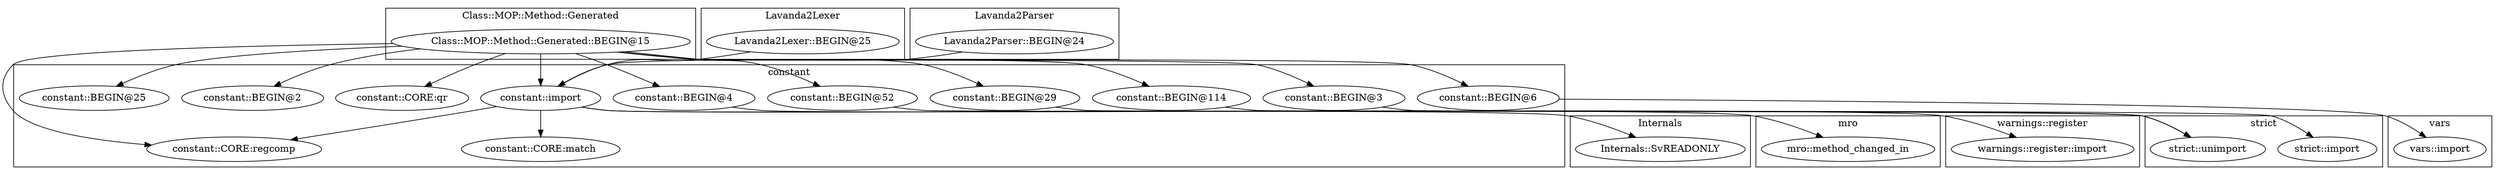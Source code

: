 digraph {
graph [overlap=false]
subgraph cluster_Internals {
	label="Internals";
	"Internals::SvREADONLY";
}
subgraph cluster_Class_MOP_Method_Generated {
	label="Class::MOP::Method::Generated";
	"Class::MOP::Method::Generated::BEGIN@15";
}
subgraph cluster_vars {
	label="vars";
	"vars::import";
}
subgraph cluster_strict {
	label="strict";
	"strict::import";
	"strict::unimport";
}
subgraph cluster_constant {
	label="constant";
	"constant::import";
	"constant::BEGIN@4";
	"constant::BEGIN@3";
	"constant::BEGIN@114";
	"constant::BEGIN@25";
	"constant::BEGIN@29";
	"constant::BEGIN@52";
	"constant::CORE:regcomp";
	"constant::CORE:qr";
	"constant::BEGIN@2";
	"constant::CORE:match";
	"constant::BEGIN@6";
}
subgraph cluster_mro {
	label="mro";
	"mro::method_changed_in";
}
subgraph cluster_Lavanda2Lexer {
	label="Lavanda2Lexer";
	"Lavanda2Lexer::BEGIN@25";
}
subgraph cluster_Lavanda2Parser {
	label="Lavanda2Parser";
	"Lavanda2Parser::BEGIN@24";
}
subgraph cluster_warnings_register {
	label="warnings::register";
	"warnings::register::import";
}
"constant::import" -> "mro::method_changed_in";
"constant::import" -> "Internals::SvREADONLY";
"Class::MOP::Method::Generated::BEGIN@15" -> "constant::BEGIN@25";
"Class::MOP::Method::Generated::BEGIN@15" -> "constant::BEGIN@114";
"constant::BEGIN@4" -> "warnings::register::import";
"Class::MOP::Method::Generated::BEGIN@15" -> "constant::BEGIN@29";
"Class::MOP::Method::Generated::BEGIN@15" -> "constant::BEGIN@4";
"Lavanda2Parser::BEGIN@24" -> "constant::import";
"Class::MOP::Method::Generated::BEGIN@15" -> "constant::import";
"Lavanda2Lexer::BEGIN@25" -> "constant::import";
"constant::BEGIN@29" -> "strict::unimport";
"constant::BEGIN@52" -> "strict::unimport";
"constant::BEGIN@114" -> "strict::unimport";
"constant::BEGIN@6" -> "vars::import";
"Class::MOP::Method::Generated::BEGIN@15" -> "constant::BEGIN@3";
"constant::BEGIN@3" -> "strict::import";
"constant::import" -> "constant::CORE:regcomp";
"Class::MOP::Method::Generated::BEGIN@15" -> "constant::CORE:regcomp";
"Class::MOP::Method::Generated::BEGIN@15" -> "constant::BEGIN@52";
"Class::MOP::Method::Generated::BEGIN@15" -> "constant::BEGIN@2";
"Class::MOP::Method::Generated::BEGIN@15" -> "constant::BEGIN@6";
"Class::MOP::Method::Generated::BEGIN@15" -> "constant::CORE:qr";
"constant::import" -> "constant::CORE:match";
}
